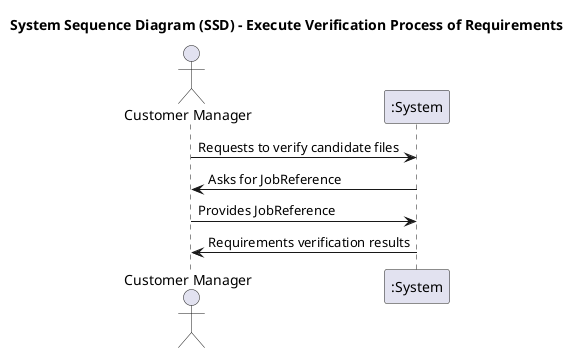 @startuml

title System Sequence Diagram (SSD) - Execute Verification Process of Requirements

actor "Customer Manager" as CM
participant ":System" as S

CM -> S : Requests to verify candidate files
S -> CM : Asks for JobReference
CM -> S : Provides JobReference
S -> CM : Requirements verification results

@enduml
